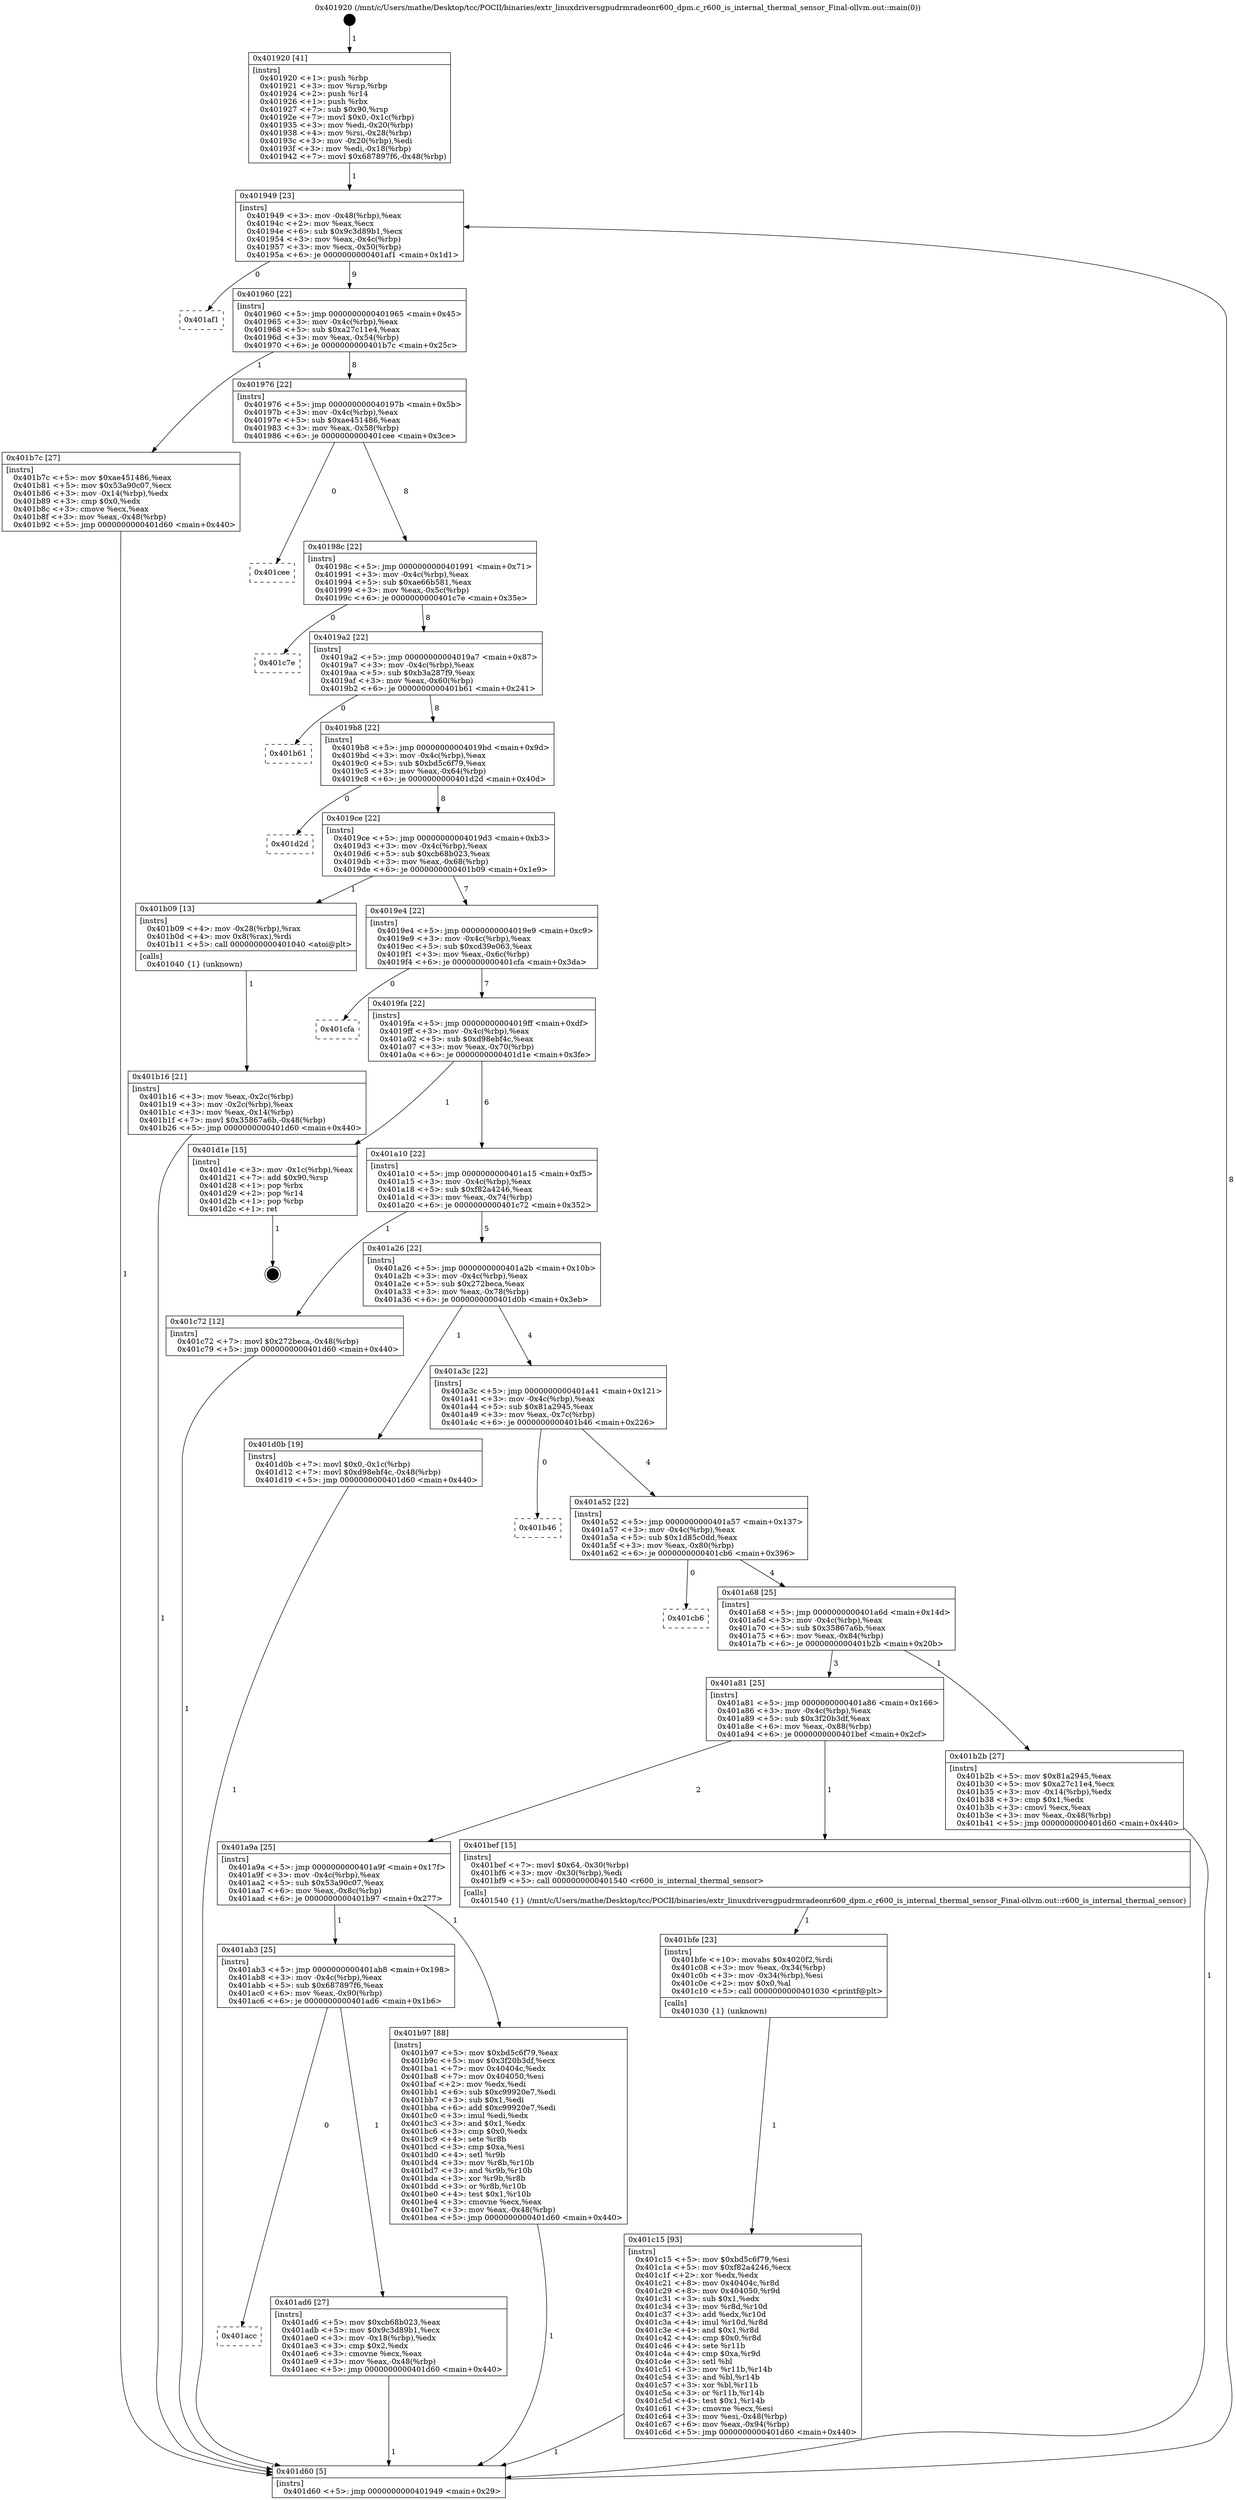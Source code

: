 digraph "0x401920" {
  label = "0x401920 (/mnt/c/Users/mathe/Desktop/tcc/POCII/binaries/extr_linuxdriversgpudrmradeonr600_dpm.c_r600_is_internal_thermal_sensor_Final-ollvm.out::main(0))"
  labelloc = "t"
  node[shape=record]

  Entry [label="",width=0.3,height=0.3,shape=circle,fillcolor=black,style=filled]
  "0x401949" [label="{
     0x401949 [23]\l
     | [instrs]\l
     &nbsp;&nbsp;0x401949 \<+3\>: mov -0x48(%rbp),%eax\l
     &nbsp;&nbsp;0x40194c \<+2\>: mov %eax,%ecx\l
     &nbsp;&nbsp;0x40194e \<+6\>: sub $0x9c3d89b1,%ecx\l
     &nbsp;&nbsp;0x401954 \<+3\>: mov %eax,-0x4c(%rbp)\l
     &nbsp;&nbsp;0x401957 \<+3\>: mov %ecx,-0x50(%rbp)\l
     &nbsp;&nbsp;0x40195a \<+6\>: je 0000000000401af1 \<main+0x1d1\>\l
  }"]
  "0x401af1" [label="{
     0x401af1\l
  }", style=dashed]
  "0x401960" [label="{
     0x401960 [22]\l
     | [instrs]\l
     &nbsp;&nbsp;0x401960 \<+5\>: jmp 0000000000401965 \<main+0x45\>\l
     &nbsp;&nbsp;0x401965 \<+3\>: mov -0x4c(%rbp),%eax\l
     &nbsp;&nbsp;0x401968 \<+5\>: sub $0xa27c11e4,%eax\l
     &nbsp;&nbsp;0x40196d \<+3\>: mov %eax,-0x54(%rbp)\l
     &nbsp;&nbsp;0x401970 \<+6\>: je 0000000000401b7c \<main+0x25c\>\l
  }"]
  Exit [label="",width=0.3,height=0.3,shape=circle,fillcolor=black,style=filled,peripheries=2]
  "0x401b7c" [label="{
     0x401b7c [27]\l
     | [instrs]\l
     &nbsp;&nbsp;0x401b7c \<+5\>: mov $0xae451486,%eax\l
     &nbsp;&nbsp;0x401b81 \<+5\>: mov $0x53a90c07,%ecx\l
     &nbsp;&nbsp;0x401b86 \<+3\>: mov -0x14(%rbp),%edx\l
     &nbsp;&nbsp;0x401b89 \<+3\>: cmp $0x0,%edx\l
     &nbsp;&nbsp;0x401b8c \<+3\>: cmove %ecx,%eax\l
     &nbsp;&nbsp;0x401b8f \<+3\>: mov %eax,-0x48(%rbp)\l
     &nbsp;&nbsp;0x401b92 \<+5\>: jmp 0000000000401d60 \<main+0x440\>\l
  }"]
  "0x401976" [label="{
     0x401976 [22]\l
     | [instrs]\l
     &nbsp;&nbsp;0x401976 \<+5\>: jmp 000000000040197b \<main+0x5b\>\l
     &nbsp;&nbsp;0x40197b \<+3\>: mov -0x4c(%rbp),%eax\l
     &nbsp;&nbsp;0x40197e \<+5\>: sub $0xae451486,%eax\l
     &nbsp;&nbsp;0x401983 \<+3\>: mov %eax,-0x58(%rbp)\l
     &nbsp;&nbsp;0x401986 \<+6\>: je 0000000000401cee \<main+0x3ce\>\l
  }"]
  "0x401c15" [label="{
     0x401c15 [93]\l
     | [instrs]\l
     &nbsp;&nbsp;0x401c15 \<+5\>: mov $0xbd5c6f79,%esi\l
     &nbsp;&nbsp;0x401c1a \<+5\>: mov $0xf82a4246,%ecx\l
     &nbsp;&nbsp;0x401c1f \<+2\>: xor %edx,%edx\l
     &nbsp;&nbsp;0x401c21 \<+8\>: mov 0x40404c,%r8d\l
     &nbsp;&nbsp;0x401c29 \<+8\>: mov 0x404050,%r9d\l
     &nbsp;&nbsp;0x401c31 \<+3\>: sub $0x1,%edx\l
     &nbsp;&nbsp;0x401c34 \<+3\>: mov %r8d,%r10d\l
     &nbsp;&nbsp;0x401c37 \<+3\>: add %edx,%r10d\l
     &nbsp;&nbsp;0x401c3a \<+4\>: imul %r10d,%r8d\l
     &nbsp;&nbsp;0x401c3e \<+4\>: and $0x1,%r8d\l
     &nbsp;&nbsp;0x401c42 \<+4\>: cmp $0x0,%r8d\l
     &nbsp;&nbsp;0x401c46 \<+4\>: sete %r11b\l
     &nbsp;&nbsp;0x401c4a \<+4\>: cmp $0xa,%r9d\l
     &nbsp;&nbsp;0x401c4e \<+3\>: setl %bl\l
     &nbsp;&nbsp;0x401c51 \<+3\>: mov %r11b,%r14b\l
     &nbsp;&nbsp;0x401c54 \<+3\>: and %bl,%r14b\l
     &nbsp;&nbsp;0x401c57 \<+3\>: xor %bl,%r11b\l
     &nbsp;&nbsp;0x401c5a \<+3\>: or %r11b,%r14b\l
     &nbsp;&nbsp;0x401c5d \<+4\>: test $0x1,%r14b\l
     &nbsp;&nbsp;0x401c61 \<+3\>: cmovne %ecx,%esi\l
     &nbsp;&nbsp;0x401c64 \<+3\>: mov %esi,-0x48(%rbp)\l
     &nbsp;&nbsp;0x401c67 \<+6\>: mov %eax,-0x94(%rbp)\l
     &nbsp;&nbsp;0x401c6d \<+5\>: jmp 0000000000401d60 \<main+0x440\>\l
  }"]
  "0x401cee" [label="{
     0x401cee\l
  }", style=dashed]
  "0x40198c" [label="{
     0x40198c [22]\l
     | [instrs]\l
     &nbsp;&nbsp;0x40198c \<+5\>: jmp 0000000000401991 \<main+0x71\>\l
     &nbsp;&nbsp;0x401991 \<+3\>: mov -0x4c(%rbp),%eax\l
     &nbsp;&nbsp;0x401994 \<+5\>: sub $0xae66b581,%eax\l
     &nbsp;&nbsp;0x401999 \<+3\>: mov %eax,-0x5c(%rbp)\l
     &nbsp;&nbsp;0x40199c \<+6\>: je 0000000000401c7e \<main+0x35e\>\l
  }"]
  "0x401bfe" [label="{
     0x401bfe [23]\l
     | [instrs]\l
     &nbsp;&nbsp;0x401bfe \<+10\>: movabs $0x4020f2,%rdi\l
     &nbsp;&nbsp;0x401c08 \<+3\>: mov %eax,-0x34(%rbp)\l
     &nbsp;&nbsp;0x401c0b \<+3\>: mov -0x34(%rbp),%esi\l
     &nbsp;&nbsp;0x401c0e \<+2\>: mov $0x0,%al\l
     &nbsp;&nbsp;0x401c10 \<+5\>: call 0000000000401030 \<printf@plt\>\l
     | [calls]\l
     &nbsp;&nbsp;0x401030 \{1\} (unknown)\l
  }"]
  "0x401c7e" [label="{
     0x401c7e\l
  }", style=dashed]
  "0x4019a2" [label="{
     0x4019a2 [22]\l
     | [instrs]\l
     &nbsp;&nbsp;0x4019a2 \<+5\>: jmp 00000000004019a7 \<main+0x87\>\l
     &nbsp;&nbsp;0x4019a7 \<+3\>: mov -0x4c(%rbp),%eax\l
     &nbsp;&nbsp;0x4019aa \<+5\>: sub $0xb3a287f9,%eax\l
     &nbsp;&nbsp;0x4019af \<+3\>: mov %eax,-0x60(%rbp)\l
     &nbsp;&nbsp;0x4019b2 \<+6\>: je 0000000000401b61 \<main+0x241\>\l
  }"]
  "0x401b16" [label="{
     0x401b16 [21]\l
     | [instrs]\l
     &nbsp;&nbsp;0x401b16 \<+3\>: mov %eax,-0x2c(%rbp)\l
     &nbsp;&nbsp;0x401b19 \<+3\>: mov -0x2c(%rbp),%eax\l
     &nbsp;&nbsp;0x401b1c \<+3\>: mov %eax,-0x14(%rbp)\l
     &nbsp;&nbsp;0x401b1f \<+7\>: movl $0x35867a6b,-0x48(%rbp)\l
     &nbsp;&nbsp;0x401b26 \<+5\>: jmp 0000000000401d60 \<main+0x440\>\l
  }"]
  "0x401b61" [label="{
     0x401b61\l
  }", style=dashed]
  "0x4019b8" [label="{
     0x4019b8 [22]\l
     | [instrs]\l
     &nbsp;&nbsp;0x4019b8 \<+5\>: jmp 00000000004019bd \<main+0x9d\>\l
     &nbsp;&nbsp;0x4019bd \<+3\>: mov -0x4c(%rbp),%eax\l
     &nbsp;&nbsp;0x4019c0 \<+5\>: sub $0xbd5c6f79,%eax\l
     &nbsp;&nbsp;0x4019c5 \<+3\>: mov %eax,-0x64(%rbp)\l
     &nbsp;&nbsp;0x4019c8 \<+6\>: je 0000000000401d2d \<main+0x40d\>\l
  }"]
  "0x401920" [label="{
     0x401920 [41]\l
     | [instrs]\l
     &nbsp;&nbsp;0x401920 \<+1\>: push %rbp\l
     &nbsp;&nbsp;0x401921 \<+3\>: mov %rsp,%rbp\l
     &nbsp;&nbsp;0x401924 \<+2\>: push %r14\l
     &nbsp;&nbsp;0x401926 \<+1\>: push %rbx\l
     &nbsp;&nbsp;0x401927 \<+7\>: sub $0x90,%rsp\l
     &nbsp;&nbsp;0x40192e \<+7\>: movl $0x0,-0x1c(%rbp)\l
     &nbsp;&nbsp;0x401935 \<+3\>: mov %edi,-0x20(%rbp)\l
     &nbsp;&nbsp;0x401938 \<+4\>: mov %rsi,-0x28(%rbp)\l
     &nbsp;&nbsp;0x40193c \<+3\>: mov -0x20(%rbp),%edi\l
     &nbsp;&nbsp;0x40193f \<+3\>: mov %edi,-0x18(%rbp)\l
     &nbsp;&nbsp;0x401942 \<+7\>: movl $0x687897f6,-0x48(%rbp)\l
  }"]
  "0x401d2d" [label="{
     0x401d2d\l
  }", style=dashed]
  "0x4019ce" [label="{
     0x4019ce [22]\l
     | [instrs]\l
     &nbsp;&nbsp;0x4019ce \<+5\>: jmp 00000000004019d3 \<main+0xb3\>\l
     &nbsp;&nbsp;0x4019d3 \<+3\>: mov -0x4c(%rbp),%eax\l
     &nbsp;&nbsp;0x4019d6 \<+5\>: sub $0xcb68b023,%eax\l
     &nbsp;&nbsp;0x4019db \<+3\>: mov %eax,-0x68(%rbp)\l
     &nbsp;&nbsp;0x4019de \<+6\>: je 0000000000401b09 \<main+0x1e9\>\l
  }"]
  "0x401d60" [label="{
     0x401d60 [5]\l
     | [instrs]\l
     &nbsp;&nbsp;0x401d60 \<+5\>: jmp 0000000000401949 \<main+0x29\>\l
  }"]
  "0x401b09" [label="{
     0x401b09 [13]\l
     | [instrs]\l
     &nbsp;&nbsp;0x401b09 \<+4\>: mov -0x28(%rbp),%rax\l
     &nbsp;&nbsp;0x401b0d \<+4\>: mov 0x8(%rax),%rdi\l
     &nbsp;&nbsp;0x401b11 \<+5\>: call 0000000000401040 \<atoi@plt\>\l
     | [calls]\l
     &nbsp;&nbsp;0x401040 \{1\} (unknown)\l
  }"]
  "0x4019e4" [label="{
     0x4019e4 [22]\l
     | [instrs]\l
     &nbsp;&nbsp;0x4019e4 \<+5\>: jmp 00000000004019e9 \<main+0xc9\>\l
     &nbsp;&nbsp;0x4019e9 \<+3\>: mov -0x4c(%rbp),%eax\l
     &nbsp;&nbsp;0x4019ec \<+5\>: sub $0xcd39e063,%eax\l
     &nbsp;&nbsp;0x4019f1 \<+3\>: mov %eax,-0x6c(%rbp)\l
     &nbsp;&nbsp;0x4019f4 \<+6\>: je 0000000000401cfa \<main+0x3da\>\l
  }"]
  "0x401acc" [label="{
     0x401acc\l
  }", style=dashed]
  "0x401cfa" [label="{
     0x401cfa\l
  }", style=dashed]
  "0x4019fa" [label="{
     0x4019fa [22]\l
     | [instrs]\l
     &nbsp;&nbsp;0x4019fa \<+5\>: jmp 00000000004019ff \<main+0xdf\>\l
     &nbsp;&nbsp;0x4019ff \<+3\>: mov -0x4c(%rbp),%eax\l
     &nbsp;&nbsp;0x401a02 \<+5\>: sub $0xd98ebf4c,%eax\l
     &nbsp;&nbsp;0x401a07 \<+3\>: mov %eax,-0x70(%rbp)\l
     &nbsp;&nbsp;0x401a0a \<+6\>: je 0000000000401d1e \<main+0x3fe\>\l
  }"]
  "0x401ad6" [label="{
     0x401ad6 [27]\l
     | [instrs]\l
     &nbsp;&nbsp;0x401ad6 \<+5\>: mov $0xcb68b023,%eax\l
     &nbsp;&nbsp;0x401adb \<+5\>: mov $0x9c3d89b1,%ecx\l
     &nbsp;&nbsp;0x401ae0 \<+3\>: mov -0x18(%rbp),%edx\l
     &nbsp;&nbsp;0x401ae3 \<+3\>: cmp $0x2,%edx\l
     &nbsp;&nbsp;0x401ae6 \<+3\>: cmovne %ecx,%eax\l
     &nbsp;&nbsp;0x401ae9 \<+3\>: mov %eax,-0x48(%rbp)\l
     &nbsp;&nbsp;0x401aec \<+5\>: jmp 0000000000401d60 \<main+0x440\>\l
  }"]
  "0x401d1e" [label="{
     0x401d1e [15]\l
     | [instrs]\l
     &nbsp;&nbsp;0x401d1e \<+3\>: mov -0x1c(%rbp),%eax\l
     &nbsp;&nbsp;0x401d21 \<+7\>: add $0x90,%rsp\l
     &nbsp;&nbsp;0x401d28 \<+1\>: pop %rbx\l
     &nbsp;&nbsp;0x401d29 \<+2\>: pop %r14\l
     &nbsp;&nbsp;0x401d2b \<+1\>: pop %rbp\l
     &nbsp;&nbsp;0x401d2c \<+1\>: ret\l
  }"]
  "0x401a10" [label="{
     0x401a10 [22]\l
     | [instrs]\l
     &nbsp;&nbsp;0x401a10 \<+5\>: jmp 0000000000401a15 \<main+0xf5\>\l
     &nbsp;&nbsp;0x401a15 \<+3\>: mov -0x4c(%rbp),%eax\l
     &nbsp;&nbsp;0x401a18 \<+5\>: sub $0xf82a4246,%eax\l
     &nbsp;&nbsp;0x401a1d \<+3\>: mov %eax,-0x74(%rbp)\l
     &nbsp;&nbsp;0x401a20 \<+6\>: je 0000000000401c72 \<main+0x352\>\l
  }"]
  "0x401ab3" [label="{
     0x401ab3 [25]\l
     | [instrs]\l
     &nbsp;&nbsp;0x401ab3 \<+5\>: jmp 0000000000401ab8 \<main+0x198\>\l
     &nbsp;&nbsp;0x401ab8 \<+3\>: mov -0x4c(%rbp),%eax\l
     &nbsp;&nbsp;0x401abb \<+5\>: sub $0x687897f6,%eax\l
     &nbsp;&nbsp;0x401ac0 \<+6\>: mov %eax,-0x90(%rbp)\l
     &nbsp;&nbsp;0x401ac6 \<+6\>: je 0000000000401ad6 \<main+0x1b6\>\l
  }"]
  "0x401c72" [label="{
     0x401c72 [12]\l
     | [instrs]\l
     &nbsp;&nbsp;0x401c72 \<+7\>: movl $0x272beca,-0x48(%rbp)\l
     &nbsp;&nbsp;0x401c79 \<+5\>: jmp 0000000000401d60 \<main+0x440\>\l
  }"]
  "0x401a26" [label="{
     0x401a26 [22]\l
     | [instrs]\l
     &nbsp;&nbsp;0x401a26 \<+5\>: jmp 0000000000401a2b \<main+0x10b\>\l
     &nbsp;&nbsp;0x401a2b \<+3\>: mov -0x4c(%rbp),%eax\l
     &nbsp;&nbsp;0x401a2e \<+5\>: sub $0x272beca,%eax\l
     &nbsp;&nbsp;0x401a33 \<+3\>: mov %eax,-0x78(%rbp)\l
     &nbsp;&nbsp;0x401a36 \<+6\>: je 0000000000401d0b \<main+0x3eb\>\l
  }"]
  "0x401b97" [label="{
     0x401b97 [88]\l
     | [instrs]\l
     &nbsp;&nbsp;0x401b97 \<+5\>: mov $0xbd5c6f79,%eax\l
     &nbsp;&nbsp;0x401b9c \<+5\>: mov $0x3f20b3df,%ecx\l
     &nbsp;&nbsp;0x401ba1 \<+7\>: mov 0x40404c,%edx\l
     &nbsp;&nbsp;0x401ba8 \<+7\>: mov 0x404050,%esi\l
     &nbsp;&nbsp;0x401baf \<+2\>: mov %edx,%edi\l
     &nbsp;&nbsp;0x401bb1 \<+6\>: sub $0xc99920e7,%edi\l
     &nbsp;&nbsp;0x401bb7 \<+3\>: sub $0x1,%edi\l
     &nbsp;&nbsp;0x401bba \<+6\>: add $0xc99920e7,%edi\l
     &nbsp;&nbsp;0x401bc0 \<+3\>: imul %edi,%edx\l
     &nbsp;&nbsp;0x401bc3 \<+3\>: and $0x1,%edx\l
     &nbsp;&nbsp;0x401bc6 \<+3\>: cmp $0x0,%edx\l
     &nbsp;&nbsp;0x401bc9 \<+4\>: sete %r8b\l
     &nbsp;&nbsp;0x401bcd \<+3\>: cmp $0xa,%esi\l
     &nbsp;&nbsp;0x401bd0 \<+4\>: setl %r9b\l
     &nbsp;&nbsp;0x401bd4 \<+3\>: mov %r8b,%r10b\l
     &nbsp;&nbsp;0x401bd7 \<+3\>: and %r9b,%r10b\l
     &nbsp;&nbsp;0x401bda \<+3\>: xor %r9b,%r8b\l
     &nbsp;&nbsp;0x401bdd \<+3\>: or %r8b,%r10b\l
     &nbsp;&nbsp;0x401be0 \<+4\>: test $0x1,%r10b\l
     &nbsp;&nbsp;0x401be4 \<+3\>: cmovne %ecx,%eax\l
     &nbsp;&nbsp;0x401be7 \<+3\>: mov %eax,-0x48(%rbp)\l
     &nbsp;&nbsp;0x401bea \<+5\>: jmp 0000000000401d60 \<main+0x440\>\l
  }"]
  "0x401d0b" [label="{
     0x401d0b [19]\l
     | [instrs]\l
     &nbsp;&nbsp;0x401d0b \<+7\>: movl $0x0,-0x1c(%rbp)\l
     &nbsp;&nbsp;0x401d12 \<+7\>: movl $0xd98ebf4c,-0x48(%rbp)\l
     &nbsp;&nbsp;0x401d19 \<+5\>: jmp 0000000000401d60 \<main+0x440\>\l
  }"]
  "0x401a3c" [label="{
     0x401a3c [22]\l
     | [instrs]\l
     &nbsp;&nbsp;0x401a3c \<+5\>: jmp 0000000000401a41 \<main+0x121\>\l
     &nbsp;&nbsp;0x401a41 \<+3\>: mov -0x4c(%rbp),%eax\l
     &nbsp;&nbsp;0x401a44 \<+5\>: sub $0x81a2945,%eax\l
     &nbsp;&nbsp;0x401a49 \<+3\>: mov %eax,-0x7c(%rbp)\l
     &nbsp;&nbsp;0x401a4c \<+6\>: je 0000000000401b46 \<main+0x226\>\l
  }"]
  "0x401a9a" [label="{
     0x401a9a [25]\l
     | [instrs]\l
     &nbsp;&nbsp;0x401a9a \<+5\>: jmp 0000000000401a9f \<main+0x17f\>\l
     &nbsp;&nbsp;0x401a9f \<+3\>: mov -0x4c(%rbp),%eax\l
     &nbsp;&nbsp;0x401aa2 \<+5\>: sub $0x53a90c07,%eax\l
     &nbsp;&nbsp;0x401aa7 \<+6\>: mov %eax,-0x8c(%rbp)\l
     &nbsp;&nbsp;0x401aad \<+6\>: je 0000000000401b97 \<main+0x277\>\l
  }"]
  "0x401b46" [label="{
     0x401b46\l
  }", style=dashed]
  "0x401a52" [label="{
     0x401a52 [22]\l
     | [instrs]\l
     &nbsp;&nbsp;0x401a52 \<+5\>: jmp 0000000000401a57 \<main+0x137\>\l
     &nbsp;&nbsp;0x401a57 \<+3\>: mov -0x4c(%rbp),%eax\l
     &nbsp;&nbsp;0x401a5a \<+5\>: sub $0x1d85c0dd,%eax\l
     &nbsp;&nbsp;0x401a5f \<+3\>: mov %eax,-0x80(%rbp)\l
     &nbsp;&nbsp;0x401a62 \<+6\>: je 0000000000401cb6 \<main+0x396\>\l
  }"]
  "0x401bef" [label="{
     0x401bef [15]\l
     | [instrs]\l
     &nbsp;&nbsp;0x401bef \<+7\>: movl $0x64,-0x30(%rbp)\l
     &nbsp;&nbsp;0x401bf6 \<+3\>: mov -0x30(%rbp),%edi\l
     &nbsp;&nbsp;0x401bf9 \<+5\>: call 0000000000401540 \<r600_is_internal_thermal_sensor\>\l
     | [calls]\l
     &nbsp;&nbsp;0x401540 \{1\} (/mnt/c/Users/mathe/Desktop/tcc/POCII/binaries/extr_linuxdriversgpudrmradeonr600_dpm.c_r600_is_internal_thermal_sensor_Final-ollvm.out::r600_is_internal_thermal_sensor)\l
  }"]
  "0x401cb6" [label="{
     0x401cb6\l
  }", style=dashed]
  "0x401a68" [label="{
     0x401a68 [25]\l
     | [instrs]\l
     &nbsp;&nbsp;0x401a68 \<+5\>: jmp 0000000000401a6d \<main+0x14d\>\l
     &nbsp;&nbsp;0x401a6d \<+3\>: mov -0x4c(%rbp),%eax\l
     &nbsp;&nbsp;0x401a70 \<+5\>: sub $0x35867a6b,%eax\l
     &nbsp;&nbsp;0x401a75 \<+6\>: mov %eax,-0x84(%rbp)\l
     &nbsp;&nbsp;0x401a7b \<+6\>: je 0000000000401b2b \<main+0x20b\>\l
  }"]
  "0x401a81" [label="{
     0x401a81 [25]\l
     | [instrs]\l
     &nbsp;&nbsp;0x401a81 \<+5\>: jmp 0000000000401a86 \<main+0x166\>\l
     &nbsp;&nbsp;0x401a86 \<+3\>: mov -0x4c(%rbp),%eax\l
     &nbsp;&nbsp;0x401a89 \<+5\>: sub $0x3f20b3df,%eax\l
     &nbsp;&nbsp;0x401a8e \<+6\>: mov %eax,-0x88(%rbp)\l
     &nbsp;&nbsp;0x401a94 \<+6\>: je 0000000000401bef \<main+0x2cf\>\l
  }"]
  "0x401b2b" [label="{
     0x401b2b [27]\l
     | [instrs]\l
     &nbsp;&nbsp;0x401b2b \<+5\>: mov $0x81a2945,%eax\l
     &nbsp;&nbsp;0x401b30 \<+5\>: mov $0xa27c11e4,%ecx\l
     &nbsp;&nbsp;0x401b35 \<+3\>: mov -0x14(%rbp),%edx\l
     &nbsp;&nbsp;0x401b38 \<+3\>: cmp $0x1,%edx\l
     &nbsp;&nbsp;0x401b3b \<+3\>: cmovl %ecx,%eax\l
     &nbsp;&nbsp;0x401b3e \<+3\>: mov %eax,-0x48(%rbp)\l
     &nbsp;&nbsp;0x401b41 \<+5\>: jmp 0000000000401d60 \<main+0x440\>\l
  }"]
  Entry -> "0x401920" [label=" 1"]
  "0x401949" -> "0x401af1" [label=" 0"]
  "0x401949" -> "0x401960" [label=" 9"]
  "0x401d1e" -> Exit [label=" 1"]
  "0x401960" -> "0x401b7c" [label=" 1"]
  "0x401960" -> "0x401976" [label=" 8"]
  "0x401d0b" -> "0x401d60" [label=" 1"]
  "0x401976" -> "0x401cee" [label=" 0"]
  "0x401976" -> "0x40198c" [label=" 8"]
  "0x401c72" -> "0x401d60" [label=" 1"]
  "0x40198c" -> "0x401c7e" [label=" 0"]
  "0x40198c" -> "0x4019a2" [label=" 8"]
  "0x401c15" -> "0x401d60" [label=" 1"]
  "0x4019a2" -> "0x401b61" [label=" 0"]
  "0x4019a2" -> "0x4019b8" [label=" 8"]
  "0x401bfe" -> "0x401c15" [label=" 1"]
  "0x4019b8" -> "0x401d2d" [label=" 0"]
  "0x4019b8" -> "0x4019ce" [label=" 8"]
  "0x401bef" -> "0x401bfe" [label=" 1"]
  "0x4019ce" -> "0x401b09" [label=" 1"]
  "0x4019ce" -> "0x4019e4" [label=" 7"]
  "0x401b97" -> "0x401d60" [label=" 1"]
  "0x4019e4" -> "0x401cfa" [label=" 0"]
  "0x4019e4" -> "0x4019fa" [label=" 7"]
  "0x401b7c" -> "0x401d60" [label=" 1"]
  "0x4019fa" -> "0x401d1e" [label=" 1"]
  "0x4019fa" -> "0x401a10" [label=" 6"]
  "0x401b2b" -> "0x401d60" [label=" 1"]
  "0x401a10" -> "0x401c72" [label=" 1"]
  "0x401a10" -> "0x401a26" [label=" 5"]
  "0x401b09" -> "0x401b16" [label=" 1"]
  "0x401a26" -> "0x401d0b" [label=" 1"]
  "0x401a26" -> "0x401a3c" [label=" 4"]
  "0x401d60" -> "0x401949" [label=" 8"]
  "0x401a3c" -> "0x401b46" [label=" 0"]
  "0x401a3c" -> "0x401a52" [label=" 4"]
  "0x401ad6" -> "0x401d60" [label=" 1"]
  "0x401a52" -> "0x401cb6" [label=" 0"]
  "0x401a52" -> "0x401a68" [label=" 4"]
  "0x401ab3" -> "0x401acc" [label=" 0"]
  "0x401a68" -> "0x401b2b" [label=" 1"]
  "0x401a68" -> "0x401a81" [label=" 3"]
  "0x401ab3" -> "0x401ad6" [label=" 1"]
  "0x401a81" -> "0x401bef" [label=" 1"]
  "0x401a81" -> "0x401a9a" [label=" 2"]
  "0x401920" -> "0x401949" [label=" 1"]
  "0x401a9a" -> "0x401b97" [label=" 1"]
  "0x401a9a" -> "0x401ab3" [label=" 1"]
  "0x401b16" -> "0x401d60" [label=" 1"]
}
